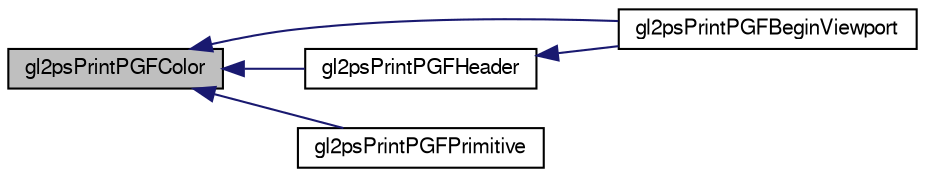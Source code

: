 digraph G
{
  edge [fontname="FreeSans",fontsize="10",labelfontname="FreeSans",labelfontsize="10"];
  node [fontname="FreeSans",fontsize="10",shape=record];
  rankdir="LR";
  Node1 [label="gl2psPrintPGFColor",height=0.2,width=0.4,color="black", fillcolor="grey75", style="filled" fontcolor="black"];
  Node1 -> Node2 [dir="back",color="midnightblue",fontsize="10",style="solid",fontname="FreeSans"];
  Node2 [label="gl2psPrintPGFBeginViewport",height=0.2,width=0.4,color="black", fillcolor="white", style="filled",URL="$gl2ps_8c.html#a612af920b979bb976c48a64ba2dcf93e"];
  Node1 -> Node3 [dir="back",color="midnightblue",fontsize="10",style="solid",fontname="FreeSans"];
  Node3 [label="gl2psPrintPGFHeader",height=0.2,width=0.4,color="black", fillcolor="white", style="filled",URL="$gl2ps_8c.html#a05c8ea10741ea1cf48830112846a6a57"];
  Node3 -> Node2 [dir="back",color="midnightblue",fontsize="10",style="solid",fontname="FreeSans"];
  Node1 -> Node4 [dir="back",color="midnightblue",fontsize="10",style="solid",fontname="FreeSans"];
  Node4 [label="gl2psPrintPGFPrimitive",height=0.2,width=0.4,color="black", fillcolor="white", style="filled",URL="$gl2ps_8c.html#a2d67ade717897c3177e50fc818c157df"];
}
